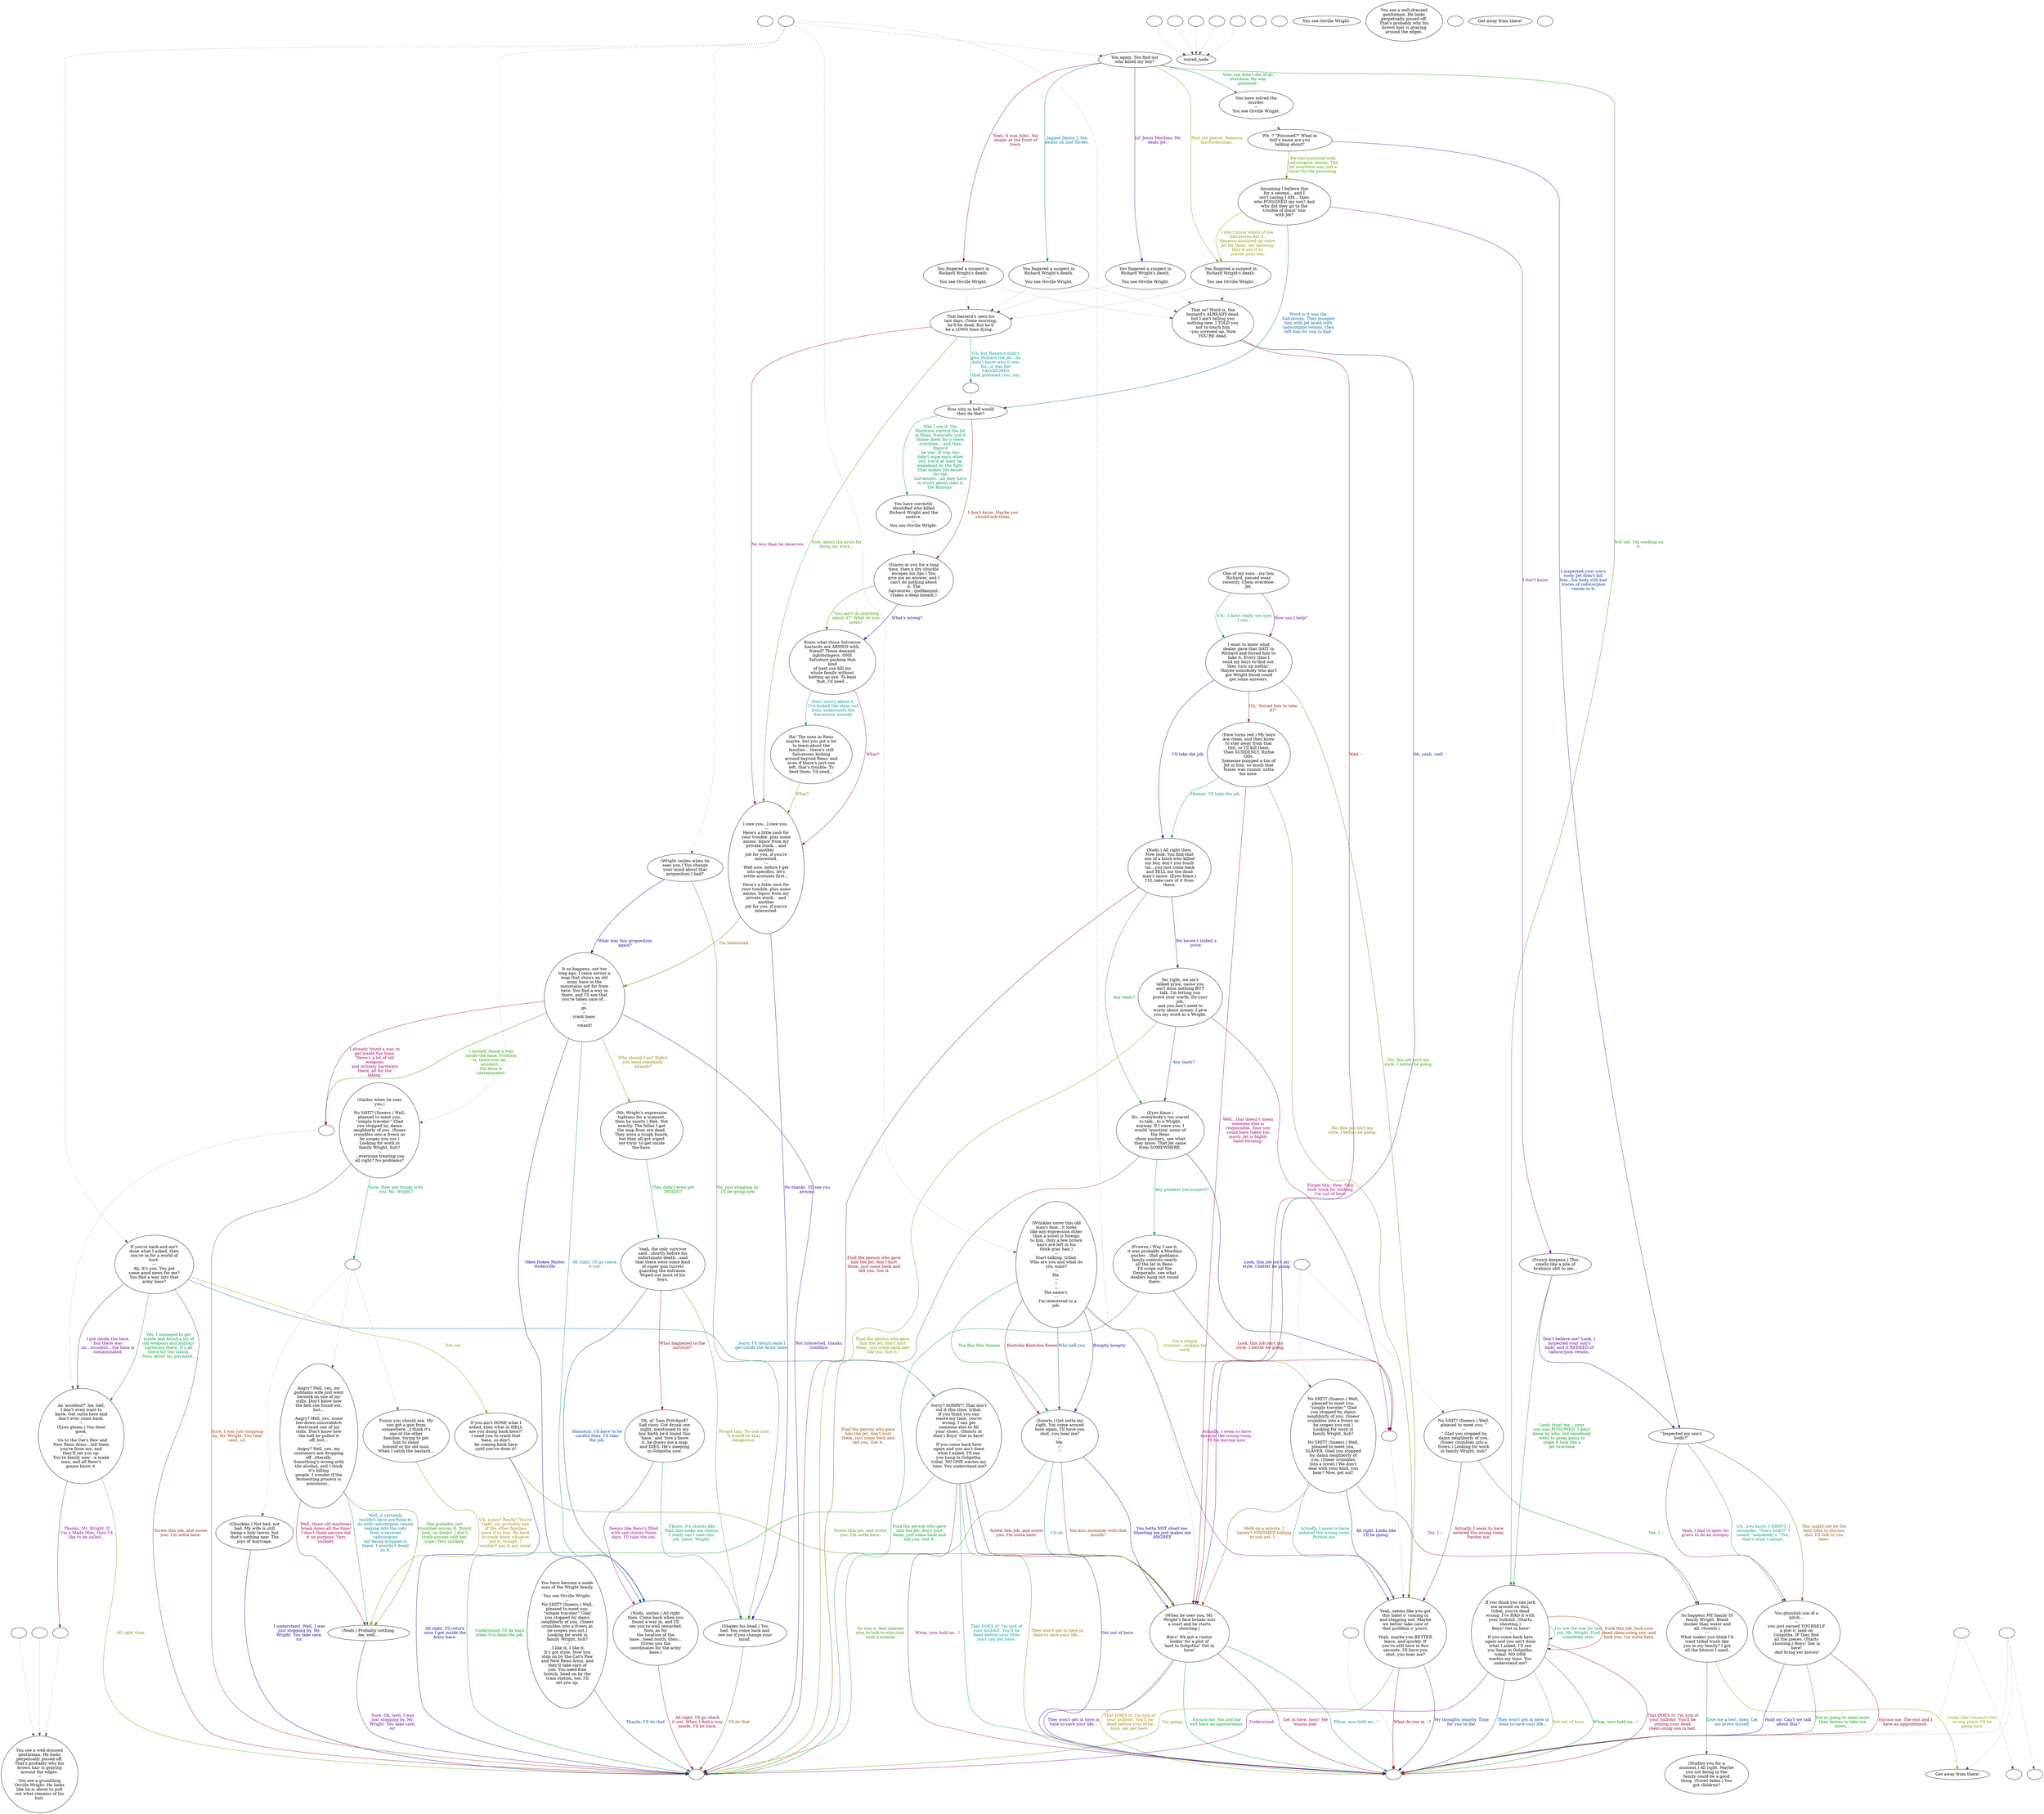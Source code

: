 digraph ncOrvill {
  "checkPartyMembersNearDoor" [style=filled       fillcolor="#FFFFFF"       color="#000000"]
  "checkPartyMembersNearDoor" [label=""]
  "ChooseFromList" [style=filled       fillcolor="#FFFFFF"       color="#000000"]
  "ChooseFromList" [label="You see a well-dressed\ngentleman. He looks\nperpetually pissed off.\nThat's probably why his\nbrown hair is graying\naround the edges.\n---\nYou see a grumbling\nOrville Wright. He looks\nlike he is about to pull\nout what remains of his\nhair."]
  "CLICK_PREV" [style=filled       fillcolor="#FFFFFF"       color="#000000"]
  "CLICK_PREV" -> "ChooseFromList" [style=dotted color="#555555"]
  "CLICK_PREV" [label=""]
  "CLICK_0" [style=filled       fillcolor="#FFFFFF"       color="#000000"]
  "CLICK_0" -> "stored_node" [style=dotted color="#555555"]
  "CLICK_0" [label=""]
  "CLICK_1" [style=filled       fillcolor="#FFFFFF"       color="#000000"]
  "CLICK_1" -> "stored_node" [style=dotted color="#555555"]
  "CLICK_1" [label=""]
  "CLICK_2" [style=filled       fillcolor="#FFFFFF"       color="#000000"]
  "CLICK_2" -> "stored_node" [style=dotted color="#555555"]
  "CLICK_2" [label=""]
  "CLICK_3" [style=filled       fillcolor="#FFFFFF"       color="#000000"]
  "CLICK_3" -> "stored_node" [style=dotted color="#555555"]
  "CLICK_3" [label=""]
  "CLICK_4" [style=filled       fillcolor="#FFFFFF"       color="#000000"]
  "CLICK_4" -> "stored_node" [style=dotted color="#555555"]
  "CLICK_4" [label=""]
  "CLICK_MORE" [style=filled       fillcolor="#FFFFFF"       color="#000000"]
  "CLICK_MORE" -> "ChooseFromList" [style=dotted color="#555555"]
  "CLICK_MORE" [label=""]
  "start" [style=filled       fillcolor="#FFFFFF"       color="#000000"]
  "start" [label=""]
  "critter_p_proc" [style=filled       fillcolor="#FFFFFF"       color="#000000"]
  "critter_p_proc" -> "Node002" [style=dotted color="#555555"]
  "critter_p_proc" -> "Node998" [style=dotted color="#555555"]
  "critter_p_proc" [label=""]
  "pickup_p_proc" [style=filled       fillcolor="#FFFFFF"       color="#000000"]
  "pickup_p_proc" -> "Node998" [style=dotted color="#555555"]
  "pickup_p_proc" [label=""]
  "talk_p_proc" [style=filled       fillcolor="#FFFFFF"       color="#000000"]
  "talk_p_proc" -> "Node006" [style=dotted color="#555555"]
  "talk_p_proc" -> "Node038" [style=dotted color="#555555"]
  "talk_p_proc" -> "Node031" [style=dotted color="#555555"]
  "talk_p_proc" -> "Node029" [style=dotted color="#555555"]
  "talk_p_proc" -> "Node018" [style=dotted color="#555555"]
  "talk_p_proc" -> "Node004" [style=dotted color="#555555"]
  "talk_p_proc" [label=""]
  "destroy_p_proc" [style=filled       fillcolor="#FFFFFF"       color="#000000"]
  "destroy_p_proc" [label=""]
  "look_at_p_proc" [style=filled       fillcolor="#FFFFFF"       color="#000000"]
  "look_at_p_proc" [label="You see Orville Wright."]
  "description_p_proc" [style=filled       fillcolor="#FFFFFF"       color="#000000"]
  "description_p_proc" [label="You see a well-dressed\ngentleman. He looks\nperpetually pissed off.\nThat's probably why his\nbrown hair is graying\naround the edges."]
  "use_skill_on_p_proc" [style=filled       fillcolor="#FFFFFF"       color="#000000"]
  "use_skill_on_p_proc" [label=""]
  "damage_p_proc" [style=filled       fillcolor="#FFFFFF"       color="#000000"]
  "damage_p_proc" [label="Get away from there!"]
  "map_enter_p_proc" [style=filled       fillcolor="#FFFFFF"       color="#000000"]
  "map_enter_p_proc" [label=""]
  "timed_event_p_proc" [style=filled       fillcolor="#FFFFFF"       color="#000000"]
  "timed_event_p_proc" -> "Node001" [style=dotted color="#555555"]
  "timed_event_p_proc" -> "Node998" [style=dotted color="#555555"]
  "timed_event_p_proc" -> "Node003" [style=dotted color="#555555"]
  "timed_event_p_proc" [label=""]
  "Node998" [style=filled       fillcolor="#FFFFFF"       color="#000000"]
  "Node998" [label=""]
  "Node999" [style=filled       fillcolor="#FFFFFF"       color="#000000"]
  "Node999" [label=""]
  "Node001" [style=filled       fillcolor="#FFFFFF"       color="#000000"]
  "Node001" [label="Get away from there!"]
  "Node002" [style=filled       fillcolor="#FFFFFF"       color="#000000"]
  "Node002" [label=""]
  "Node003" [style=filled       fillcolor="#FFFFFF"       color="#000000"]
  "Node003" [label=""]
  "Node004" [style=filled       fillcolor="#FFFFFF"       color="#000000"]
  "Node004" [label="(Wrinkles cover this old\nman's face...it looks\nlike any expression other\nthan a scowl is foreign\nto him. Only a few brown\nhairs are left in his\nthick gray hair.)\n---\nStart talking, tribal.\nWho are you and what do\nyou want?\n---\nMe \n---\n!\n---\nThe name's \n---\n. I'm interested in a\njob."]
  "Node004" -> "Node005" [label="Boogity boogity" color="#370099" fontcolor="#370099"]
  "Node004" -> "Node005" [label="Yoo Boo Hoo Yooooo" color="#00990B" fontcolor="#00990B"]
  "Node004" -> "Node005" [label="Kootchie Kootchie Koooo" color="#990022" fontcolor="#990022"]
  "Node004" -> "Node005" [label="Who hell you" color="#004F99" fontcolor="#004F99"]
  "Node004" -> "Node008" [label="I'm a simple\ntraveler…looking for\nwork." color="#7B9900" fontcolor="#7B9900"]
  "Node004" -> "Node007" [label="Actually, I seem to have\nentered the wrong room.\nI'll be leaving now." color="#8A0099" fontcolor="#8A0099"]
  "Node005" [style=filled       fillcolor="#FFFFFF"       color="#000000"]
  "Node005" [label="(Scowls.) Get outta my\nsight. You come around\nhere again, I'll have you\nshot, you hear me?\n---\nMe \n---\n!"]
  "Node005" -> "Node006" [label="Uh-uh" color="#00995D" fontcolor="#00995D"]
  "Node005" -> "Node006" [label="You kiss mommee with that\nmouth?" color="#993100" fontcolor="#993100"]
  "Node005" -> "Node006" [label="You betta NOT shoot me.\nShooting me just makes me\nANGREE" color="#040099" fontcolor="#040099"]
  "Node005" -> "Node999" [label="Go way n' find sumone\nelse to talk to who izint\nsuch a meanie" color="#299900" fontcolor="#299900"]
  "Node006" [style=filled       fillcolor="#FFFFFF"       color="#000000"]
  "Node006" [label="(When he sees you, Mr.\nWright's face breaks into\na snarl and he starts\nshouting.)\n---\nBoys! We got a visitor\nlookin' for a plot of\nland in Golgotha! Get in\nhere!"]
  "Node006" -> "Node998" [label="Get in here, boyz! Me\nwanna play" color="#990055" fontcolor="#990055"]
  "Node006" -> "Node998" [label="Whoa, now hold on…!" color="#008299" fontcolor="#008299"]
  "Node006" -> "Node998" [label="That DOES it! I'm sick of\nyour bullshit. You'll be\ndead before your little\nboys can get here." color="#998300" fontcolor="#998300"]
  "Node006" -> "Node998" [label="They won't get in here in\ntime to save your life..." color="#570099" fontcolor="#570099"]
  "Node006" -> "Node998" [label="Excuse me. Me and the\nexit have an appointment." color="#00992A" fontcolor="#00992A"]
  "Node007" [style=filled       fillcolor="#FFFFFF"       color="#000000"]
  "Node007" [label="Yeah, seems like you got\nthis habit o' coming in\nand stepping out. Maybe\nwe better take care of\nthat problem o' yours.\n---\nYeah, maybe you BETTER\nleave, and quickly. If\nyou're still here in five\nseconds, I'll have you\nshot, you hear me?"]
  "Node007" -> "Node998" [label="What do you m --?" color="#990003" fontcolor="#990003"]
  "Node007" -> "Node998" [label="My thoughts exactly. Time\nfor you to die." color="#002F99" fontcolor="#002F99"]
  "Node007" -> "Node999" [label="I'm going." color="#5C9900" fontcolor="#5C9900"]
  "Node008" [style=filled       fillcolor="#FFFFFF"       color="#000000"]
  "Node008" [label="No SHIT? (Sneers.) Well,\npleased to meet you,\n\"simple traveler.\" Glad\nyou stopped by, damn\nneighborly of you. (Sneer\ncrumbles into a frown as\nhe scopes you out.)\nLooking for work in\nfamily Wright, huh?\n---\nNo SHIT? (Sneers.) Well,\npleased to meet you,\nSLAVER. Glad you stopped\nby, damn neighborly of\nyou. (Sneer crumbles\ninto a scowl.) We don't\ndeal with your kind, you\nhear? Now, get out!"]
  "Node008" -> "Node010" [label="Yes, I --" color="#990088" fontcolor="#990088"]
  "Node008" -> "Node007" [label="Actually, I seem to have\nentered the wrong room.\nPardon me." color="#00997D" fontcolor="#00997D"]
  "Node008" -> "Node006" [label="Hold on a minute, I\nhaven't FINISHED talking\nto you yet. I…" color="#995000" fontcolor="#995000"]
  "Node008" -> "Node007" [label="All right. Looks like\nI'll be going." color="#240099" fontcolor="#240099"]
  "Node009" [style=filled       fillcolor="#FFFFFF"       color="#000000"]
  "Node009" [label="No SHIT? (Sneers.) Well,\npleased to meet you, \"\n---\n.\" Glad you stopped by,\ndamn neighborly of you.\n(Sneer crumbles into a\nfrown.) Looking for work\nin family Wright, huh?"]
  "Node009" -> "Node010" [label="Yes, I --" color="#099900" fontcolor="#099900"]
  "Node009" -> "Node007" [label="Actually, I seem to have\nentered the wrong room.\nPardon me." color="#990036" fontcolor="#990036"]
  "Node010" [style=filled       fillcolor="#FFFFFF"       color="#000000"]
  "Node010" [label="So happens MY family IS\nfamily Wright. Blood\nthicker than water and\nall. (Scowls.)\n---\nWhat makes you think I'd\nwant tribal trash like\nyou in my family? I got\nall the hitmen I need."]
  "Node010" -> "Node011" [label="Give me a test, then. Let\nme prove myself." color="#006299" fontcolor="#006299"]
  "Node010" -> "Node001" [label="Looks like I came to the\nwrong place. I'll be\ngoing now." color="#8F9900" fontcolor="#8F9900"]
  "Node011" [style=filled       fillcolor="#FFFFFF"       color="#000000"]
  "Node011" [label="(Studies you for a\nmoment.) All right. Maybe\nyou not being in the\nfamily could be a good\nthing. (Scowl fades.) You\ngot children?"]
  "Node012" [style=filled       fillcolor="#FFFFFF"       color="#000000"]
  "Node012" [label="One of my sons…my boy,\nRichard, passed away\nrecently. Chem overdose.\nJet."]
  "Node012" -> "Node013" [label="How can I help?" color="#760099" fontcolor="#760099"]
  "Node012" -> "Node013" [label="Uh…I don't really see how\nI can --" color="#00994A" fontcolor="#00994A"]
  "Node013" [style=filled       fillcolor="#FFFFFF"       color="#000000"]
  "Node013" [label="I want to know what\ndealer gave that SHIT to\nRichard and forced him to\ntake it. Every time I\nsend my boys to find out,\nthey turn up nothin'.\nMaybe somebody who ain't\ngot Wright blood could\nget some answers."]
  "Node013" -> "Node014" [label="Uh, \"forced him to take\nit?\"" color="#991D00" fontcolor="#991D00"]
  "Node013" -> "Node015" [label="I'll take the job." color="#001099" fontcolor="#001099"]
  "Node013" -> "Node007" [label="No, this job isn't my\nstyle. I better be going." color="#3C9900" fontcolor="#3C9900"]
  "Node014" [style=filled       fillcolor="#FFFFFF"       color="#000000"]
  "Node014" [label="(Face turns red.) My boys\nare clean, and they know\nto stay away from that\nshit, or I'll kill them.\nThen SUDDENLY, Richie\nODs.\nSomeone pumped a ton of\nJet in him, so much that\nfumes was runnin' outta\nhis nose."]
  "Node014" -> "Node006" [label="Well…that doesn't mean\nsomeone else is\nresponsible. Your son\ncould have taken too\nmuch. Jet is highly\nhabit-forming." color="#990069" fontcolor="#990069"]
  "Node014" -> "Node015" [label="Hmmm. I'll take the job." color="#009599" fontcolor="#009599"]
  "Node014" -> "Node007" [label="No, this job isn't my\nstyle. I better be going." color="#997000" fontcolor="#997000"]
  "Node015" [style=filled       fillcolor="#FFFFFF"       color="#000000"]
  "Node015" [label="(Nods.) All right then.\nNow look: You find that\nson of a bitch who killed\nmy boy, don't you touch\n'im…you just come back\nand TELL me the dead\nman's name. (Eyes blaze.)\nI'LL take care of it from\nthere."]
  "Node015" -> "Node016" [label="We haven't talked a\nprice." color="#430099" fontcolor="#430099"]
  "Node015" -> "Node017" [label="Any leads?" color="#009917" fontcolor="#009917"]
  "Node015" -> "Node999" [label="Find the person who gave\nhim the Jet, don't hurt\nthem, just come back and\ntell you. Got it." color="#990016" fontcolor="#990016"]
  "Node016" [style=filled       fillcolor="#FFFFFF"       color="#000000"]
  "Node016" [label="Yer right, we ain't\ntalked price, cause you\nain't done nothing BUT\ntalk. I'm letting you\nprove your worth. Do your\njob,\nand you don't need to\nworry about money. I give\nyou my word as a Wright."]
  "Node016" -> "Node017" [label="Any leads?" color="#004399" fontcolor="#004399"]
  "Node016" -> "Node999" [label="Find the person who gave\nhim the Jet, don't hurt\nthem, just come back and\ntell you. Got it." color="#6F9900" fontcolor="#6F9900"]
  "Node016" -> "Node989" [label="Forget this, then. Only\nfools work for nothing.\nI'm out of here." color="#960099" fontcolor="#960099"]
  "Node017" [style=filled       fillcolor="#FFFFFF"       color="#000000"]
  "Node017" [label="(Eyes blaze.)\nNo…everybody's too scared\nto talk…to a Wright,\nanyway. If I were you, I\nwould 'question' some of\nthe Reno\nchem pushers, see what\nthey know. That Jet came\nfrom SOMEWHERE."]
  "Node017" -> "Node043" [label="Any pushers you suspect?" color="#009969" fontcolor="#009969"]
  "Node017" -> "Node999" [label="Find the person who gave\nhim the Jet, don't hurt\nthem, just come back and\ntell you. Got it." color="#993D00" fontcolor="#993D00"]
  "Node017" -> "Node989" [label="Look, this job isn't my\nstyle. I better be going." color="#100099" fontcolor="#100099"]
  "Node018" [style=filled       fillcolor="#FFFFFF"       color="#000000"]
  "Node018" [label="You again. You find out\nwho killed my boy?"]
  "Node018" -> "Node022" [label="Not yet. I'm working on\nit." color="#1D9900" fontcolor="#1D9900"]
  "Node018" -> "Node988" [label="Yeah, it was Jules, the\ndealer at the front of\ntown." color="#990049" fontcolor="#990049"]
  "Node018" -> "Node987" [label="Jagged Jimmy J, the\ndealer on 2nd Street." color="#007699" fontcolor="#007699"]
  "Node018" -> "Node986" [label="That old geezer, Renesco\nthe Rocketman." color="#998F00" fontcolor="#998F00"]
  "Node018" -> "Node985" [label="Lil' Jesus Mordino. He\ndeals Jet." color="#630099" fontcolor="#630099"]
  "Node018" -> "Node984" [label="Your son didn't die of an\noverdose. He was\npoisoned." color="#009936" fontcolor="#009936"]
  "Node019" [style=filled       fillcolor="#FFFFFF"       color="#000000"]
  "Node019" [label="That so? Word is, the\nbastard's ALREADY dead,\nbut I ain't telling you\nnothing new. I TOLD you\nnot to touch him\n- you screwed up. Now,\nYOU'RE dead."]
  "Node019" -> "Node006" [label="Wait --" color="#990A00" fontcolor="#990A00"]
  "Node019" -> "Node006" [label="Oh, yeah, well --" color="#002399" fontcolor="#002399"]
  "Node020" [style=filled       fillcolor="#FFFFFF"       color="#000000"]
  "Node020" [label="That bastard's seen his\nlast days. Come morning,\nhe'll be dead. But he'll\nbe a LONG time dying…"]
  "Node020" -> "Node021" [label="Now, about the price for\ndoing my work…" color="#509900" fontcolor="#509900"]
  "Node020" -> "Node021" [label="No less than he deserves." color="#99007C" fontcolor="#99007C"]
  "Node020" -> "Node983" [label="Uh, but Renesco didn't\ngive Richard the Jet...he\ndidn't know who it was\nfor...it was the\nSALVATORES\n that poisoned your son." color="#009989" fontcolor="#009989"]
  "Node021" [style=filled       fillcolor="#FFFFFF"       color="#000000"]
  "Node021" [label="I owe you…I owe you. \n---\nHere's a little cash for\nyour trouble, plus some\nammo, liquor from my\nprivate stock… and\nanother\njob for you, if you're\ninterested.\n---\nWell now, before I get\ninto specifics, let's\nsettle accounts first…\n---\nHere's a little cash for\nyour trouble, plus some\nammo, liquor from my\nprivate stock… and\nanother\njob for you, if you're\ninterested."]
  "Node021" -> "Node024" [label="I'm interested." color="#995C00" fontcolor="#995C00"]
  "Node021" -> "Node028" [label="No thanks. I'll see you\naround." color="#300099" fontcolor="#300099"]
  "Node022" [style=filled       fillcolor="#FFFFFF"       color="#000000"]
  "Node022" [label="If you think you can jerk\nme around on this,\ntribal, you're dead\nwrong. I've HAD it with\nyour bullshit. (Starts\nshouting.)\n Boys! Get in here!\n---\nIf you come back here\nagain and you ain't done\nwhat I asked, I'll see\nyou hang in Golgotha,\ntribal. NO ONE\nwastes my time. You\nunderstand me?"]
  "Node022" -> "Node998" [label="Whoa, now hold on…!" color="#009903" fontcolor="#009903"]
  "Node022" -> "Node998" [label="That DOES it! I'm sick of\nyour bullshit. You'll be\njoining your dead\nchem-using son in hell." color="#99002A" fontcolor="#99002A"]
  "Node022" -> "Node998" [label="They won't get in here in\ntime to save your life..." color="#005699" fontcolor="#005699"]
  "Node022" -> "Node998" [label="Get out of here." color="#839900" fontcolor="#839900"]
  "Node022" -> "Node999" [label="Understood." color="#820099" fontcolor="#820099"]
  "Node022" -> "Node022" [label="I'm not the one for this\njob, Mr. Wright. Find\nsomebody else." color="#009956" fontcolor="#009956"]
  "Node022" -> "Node022" [label="Fuck this job, fuck your\ndead chem-using son, and\nfuck you. I'm outta here." color="#992900" fontcolor="#992900"]
  "Node024" [style=filled       fillcolor="#FFFFFF"       color="#000000"]
  "Node024" [label="It so happens, not too\nlong ago, I came across a\nmap that shows an old\narmy base in the\nmountains not far from\nhere. You find a way in\nthere, and I'll see that\nyou're taken care of…\n---\n go. \n---\n crack base. \n---\n smash!"]
  "Node024" -> "Node030" [label="Okee Dokee Mister\nOrderville" color="#000399" fontcolor="#000399"]
  "Node024" -> "Node979" [label="I already found a way\ninside the base. Problem\nis, there was an...\naccident...\nthe base is\ncontaminated." color="#309900" fontcolor="#309900"]
  "Node024" -> "Node979" [label="I already found a way to\nget inside the base.\nThere's a lot of old\nweapons\nand military hardware\nthere, all for the\ntaking." color="#99005D" fontcolor="#99005D"]
  "Node024" -> "Node030" [label="All right. I'll go check\nit out." color="#008999" fontcolor="#008999"]
  "Node024" -> "Node025" [label="Why should I go? Didn't\nyou send somebody\nalready?" color="#997C00" fontcolor="#997C00"]
  "Node024" -> "Node999" [label="Not interested, thanks.\nGoodbye." color="#4F0099" fontcolor="#4F0099"]
  "Node025" [style=filled       fillcolor="#FFFFFF"       color="#000000"]
  "Node025" [label="(Mr. Wright's expression\ntightens for a moment,\nthen he snorts.) Heh. Not\nexactly. The fellas I got\nthe map from are dead.\nThey were a tough bunch,\nbut they all got wiped\nout tryin' to get inside\nthe base."]
  "Node025" -> "Node026" [label="They didn't even get\nINSIDE?" color="#009923" fontcolor="#009923"]
  "Node026" [style=filled       fillcolor="#FFFFFF"       color="#000000"]
  "Node026" [label="Yeah, the only survivor\nsaid…shortly before his\nunfortunate death…said\nthat there were some kind\nof super gun turrets\nguarding the entrance.\nWiped out most of his\nboys."]
  "Node026" -> "Node027" [label="What happened to the\nsurvivor?" color="#99000A" fontcolor="#99000A"]
  "Node026" -> "Node030" [label="Hmmmm. I'll have to be\ncareful then. I'll take\nthe job." color="#003799" fontcolor="#003799"]
  "Node026" -> "Node028" [label="Forget this. No one said\nit would be that\ndangerous." color="#639900" fontcolor="#639900"]
  "Node027" [style=filled       fillcolor="#FFFFFF"       color="#000000"]
  "Node027" [label="Oh, ol' Sam Pritchard?\nSad story. Got drunk one\nnight, mentioned to my\nboy Keith he'd found this\n'base,' and 'fore y'know\nit, he draws me a map\nand DIES. He's sleeping\nin Golgotha now."]
  "Node027" -> "Node030" [label="Seems like Reno's filled\nwith sad stories these\ndays. I'll take the job." color="#990090" fontcolor="#990090"]
  "Node027" -> "Node028" [label="Y'know, it's stories like\nthat that make me realize\nI really can't take this\njob. Later, Wright." color="#009975" fontcolor="#009975"]
  "Node028" [style=filled       fillcolor="#FFFFFF"       color="#000000"]
  "Node028" [label="(Shakes his head.) Too\nbad. You come back and\nsee me if you change your\nmind."]
  "Node028" -> "Node999" [label="I'll do that." color="#994900" fontcolor="#994900"]
  "Node029" [style=filled       fillcolor="#FFFFFF"       color="#000000"]
  "Node029" [label="(Wright smiles when he\nsees you.) You change\nyour mind about that\nproposition I had?"]
  "Node029" -> "Node024" [label="What was this proposition\nagain?" color="#1C0099" fontcolor="#1C0099"]
  "Node029" -> "Node028" [label="No, just stopping by.\nI'll be going now." color="#109900" fontcolor="#109900"]
  "Node030" [style=filled       fillcolor="#FFFFFF"       color="#000000"]
  "Node030" [label="(Nods, smiles.) All right\nthen. Come back when you\nfound a way in, and I'll\nsee you're well rewarded.\nNow, as for\nthe location of the\nbase…head north, then…\n(Gives you the\ncoordinates for the army\nbase.)"]
  "Node030" -> "Node999" [label="All right. I'll go check\nit out. When I find a way\ninside, I'll be back." color="#99003D" fontcolor="#99003D"]
  "Node031" [style=filled       fillcolor="#FFFFFF"       color="#000000"]
  "Node031" [label="If you're back and ain't\ndone what I asked, then\nyou're in for a world of\nhurt.\n---\nAh, it's you. You got\nsome good news for me?\nYou find a way into that\narmy base?"]
  "Node031" -> "Node034" [label="Sorry. I'll return once I\nget inside the Army base." color="#006A99" fontcolor="#006A99"]
  "Node031" -> "Node032" [label="Not yet." color="#969900" fontcolor="#969900"]
  "Node031" -> "Node037" [label="I got inside the base,\nbut there was\nan…accident…the base is\ncontaminated." color="#6F0099" fontcolor="#6F0099"]
  "Node031" -> "Node037" [label="Yes. I managed to get\ninside and found a lot of\nold weapons and military\nhardware there. It's all\nthere for the taking.\n Now, about my payment…" color="#009942" fontcolor="#009942"]
  "Node031" -> "Node999" [label="Screw this job, and screw\nyou. I'm outta here." color="#991600" fontcolor="#991600"]
  "Node032" [style=filled       fillcolor="#FFFFFF"       color="#000000"]
  "Node032" [label="If you ain't DONE what I\nasked, then what in HELL\nare you doing back here?!\nI need you to crack that\nbase, so don't\nbe coming back here\nuntil you've done it!"]
  "Node032" -> "Node999" [label="All right. I'll return\nonce I get inside the\nArmy base." color="#001799" fontcolor="#001799"]
  "Node032" -> "Node006" [label="Screw this job, and screw\nyou. I'm outta here." color="#449900" fontcolor="#449900"]
  "Node034" [style=filled       fillcolor="#FFFFFF"       color="#000000"]
  "Node034" [label="Sorry? SORRY?! That don't\ncut it this time, tribal.\nIf you think you can\nwaste my time, you're\nwrong. I can get\nsomeone else to fill\nyour shoes. (Shouts at\ndoor.) Boys! Get in here!\n---\nIf you come back here\nagain and you ain't done\nwhat I asked, I'll see\nyou hang in Golgotha,\ntribal. NO ONE wastes my\n time. You understand me?"]
  "Node034" -> "Node998" [label="Whoa, now hold on…!" color="#990070" fontcolor="#990070"]
  "Node034" -> "Node998" [label="That DOES it! I'm sick of\nyour bullshit. You'll be\ndead before your little\nboys can get here." color="#009995" fontcolor="#009995"]
  "Node034" -> "Node998" [label="They won't get in here in\ntime to save your life..." color="#996800" fontcolor="#996800"]
  "Node034" -> "Node998" [label="Get out of here." color="#3C0099" fontcolor="#3C0099"]
  "Node034" -> "Node999" [label="Understood. I'll be back\nwhen I've done the job." color="#00990F" fontcolor="#00990F"]
  "Node034" -> "Node006" [label="Screw this job, and screw\nyou. I'm outta here." color="#99001E" fontcolor="#99001E"]
  "Node035" [style=filled       fillcolor="#FFFFFF"       color="#000000"]
  "Node035" [label="You have become a made\nman of the Wright family.\n---\nYou see Orville Wright.\n---\nNo SHIT? (Sneers.) Well,\npleased to meet you,\n\"simple traveler.\" Glad\nyou stopped by, damn\nneighborly of you. (Sneer\ncrumbles into a frown as\nhe scopes you out.)\nLooking for work in\nfamily Wright, huh?\n---\n. I like it, I like it.\nIt's got style. Now you\nstop on by the Cat's Paw\nand New Reno Arms, and\nthey'll take care of\nyou. You need free\nhootch, head on by the\ntrain station, too. I'll\nset you up."]
  "Node035" -> "Node999" [label="Thanks. I'll do that." color="#004A99" fontcolor="#004A99"]
  "Node037" [style=filled       fillcolor="#FFFFFF"       color="#000000"]
  "Node037" [label="An 'accident?' Aw, hell,\nI don't even want to\nknow. Get outta here and\ndon't ever come back.\n---\n(Eyes gleam.) You done\ngood,\n---\n. Go to the Cat's Paw and\nNew Reno Arms…tell them\nyou're from me, and\nthey'll set you up.\nYou're family now…a made\nman, and all Reno's\ngonna know it."]
  "Node037" -> "Node999" [label="All right then." color="#779900" fontcolor="#779900"]
  "Node037" -> "Node982" [label="Thanks, Mr. Wright. If\nI'm a Made Man, then I'd\nlike to be called…" color="#8F0099" fontcolor="#8F0099"]
  "Node038" [style=filled       fillcolor="#FFFFFF"       color="#000000"]
  "Node038" [label="(Smiles when he sees\nyou.)\n---\nNo SHIT? (Sneers.) Well,\npleased to meet you,\n\"simple traveler.\" Glad\nyou stopped by, damn\nneighborly of you. (Sneer\ncrumbles into a frown as\nhe scopes you out.)\nLooking for work in\nfamily Wright, huh?\n---\n…everyone treating you\nall right? No problems?"]
  "Node038" -> "Node981" [label="Sure. How are things with\nyou, Mr. Wright?" color="#009962" fontcolor="#009962"]
  "Node038" -> "Node999" [label="Sure. I was just stopping\nby, Mr. Wright. You take\ncare, sir." color="#993500" fontcolor="#993500"]
  "Node039" [style=filled       fillcolor="#FFFFFF"       color="#000000"]
  "Node039" [label="(Chuckles.) Not bad, not\nbad. My wife is still\nbeing a holy terror, but\nthat's nothing new. The\njoys of marriage."]
  "Node039" -> "Node999" [label="I understand. Well, I was\njust stopping by, Mr.\nWright. You take care,\nsir." color="#090099" fontcolor="#090099"]
  "Node040" [style=filled       fillcolor="#FFFFFF"       color="#000000"]
  "Node040" [label="Angry? Hell, yes, my\ngoddamn wife just went\nberserk on one of my\nstills. Don't know how\nthe hell she found out,\nbut…\n---\nAngry? Hell, yes, some\nlow-down sonuvabitch\ndestroyed one of my\nstills. Don't know how\nthe hell he pulled it\noff, but…\n---\nAngry? Hell, yes, my\ncustomers are dropping\noff...literally.\nSomething's wrong with\nthe alcohol, and I think\nit's killing\npeople. I wonder if the\nfermenting process is\npoisonous..."]
  "Node040" -> "Node042" [label="She probably just\nstumbled across it. Dumb\nluck, no doubt! I don't\nthink anyone told her,\nnope. Very unlikely." color="#249900" fontcolor="#249900"]
  "Node040" -> "Node042" [label="Well, those old machines\nbreak down all the time!\nI don't think anyone did\nit on purpose. Very\nunlikely." color="#990051" fontcolor="#990051"]
  "Node040" -> "Node042" [label="Well, it certainly\ncouldn't have anything to\ndo with radscorpion venom\nleaking into the vats\nfrom a severed\nradscorpion\ntail being dropped in\nthere. I wouldn't dwell\non it." color="#007D99" fontcolor="#007D99"]
  "Node041" [style=filled       fillcolor="#FFFFFF"       color="#000000"]
  "Node041" [label="Funny you should ask. My\nson got a gun from\nsomewhere…I think it's\none of the other\nfamilies, trying to get\nhim to shoot\nhimself or his old man.\nWhen I catch the bastard…"]
  "Node041" -> "Node042" [label="Uh, a gun? Really? You're\nright, sir, probably one\nof the other families\ngave it to him. Be hard\nto track down whoever\ndid it, though. I\nwouldn't pay it any mind." color="#998800" fontcolor="#998800"]
  "Node042" [style=filled       fillcolor="#FFFFFF"       color="#000000"]
  "Node042" [label="(Nods.) Probably nothing.\nAw, well…"]
  "Node042" -> "Node999" [label="Sure. Oh, well, I was\njust stopping by, Mr.\nWright. You take care,\nsir." color="#5B0099" fontcolor="#5B0099"]
  "Node043" [style=filled       fillcolor="#FFFFFF"       color="#000000"]
  "Node043" [label="(Frowns.) Way I see it,\nit was probably a Mordino\npusher…that goddamn\nfamily controls nearly\nall the Jet in Reno.\nI'd scope out the\nDesperado, see what\ndealers hang out round\nthere."]
  "Node043" -> "Node999" [label="Find the person who gave\nhim the Jet, don't hurt\nthem, just come back and\ntell you. Got it." color="#00992F" fontcolor="#00992F"]
  "Node043" -> "Node989" [label="Look, this job isn't my\nstyle. I better be going." color="#990200" fontcolor="#990200"]
  "Node044" [style=filled       fillcolor="#FFFFFF"       color="#000000"]
  "Node044" [label="Wh -? \"Poisoned?\" What in\nhell's name are you\ntalking about?"]
  "Node044" -> "Node045" [label="I inspected your son's\nbody. Jet didn't kill\nhim...his body still had\ntraces of radscorpion\nvenom in it." color="#002B99" fontcolor="#002B99"]
  "Node044" -> "Node047" [label="He was poisoned with\nradscorpion venom. The\nJet overdose was just a\ncover for the poisoning." color="#579900" fontcolor="#579900"]
  "Node045" [style=filled       fillcolor="#FFFFFF"       color="#000000"]
  "Node045" [label="\"Inspected my son's\nbody?\""]
  "Node045" -> "Node046" [label="Yeah, I had to open his\ngrave to do an autopsy." color="#990084" fontcolor="#990084"]
  "Node045" -> "Node046" [label="Uh…you know, I DIDN'T. I\nmisspoke. \"Son's body?\" I\nmeant \"somebody's.\" Yes,\nthat's what I meant." color="#009982" fontcolor="#009982"]
  "Node045" -> "Node046" [label="This might not be the\nbest time to discuss\nthis. I'll talk to you\nlater." color="#995500" fontcolor="#995500"]
  "Node046" [style=filled       fillcolor="#FFFFFF"       color="#000000"]
  "Node046" [label="You ghoulish son of a\nbitch…\n---\nyou just earned YOURSELF\na plot o' land on\nGolgotha. IF they find\nall the pieces. (Starts\nshouting.) Boys! Get in\nhere!\n And bring yer knives!"]
  "Node046" -> "Node998" [label="Hold on! Can't we talk\nabout this?" color="#280099" fontcolor="#280099"]
  "Node046" -> "Node998" [label="You're going to need more\nthan knives to take me\ndown…" color="#049900" fontcolor="#049900"]
  "Node046" -> "Node998" [label="Excuse me. The exit and I\nhave an appointment." color="#990031" fontcolor="#990031"]
  "Node047" [style=filled       fillcolor="#FFFFFF"       color="#000000"]
  "Node047" [label="Assuming I believe this\nfor a second... and I\nain't saying I AM... then\nwho POISONED my son? And\nwhy did they go to the\ntrouble of dosin' him\nwith Jet?"]
  "Node047" -> "Node048" [label="Word is it was the\nSalvatores. They pumped\nhim with Jet laced with\nradscorpion venom, then\nleft him for you to find." color="#005E99" fontcolor="#005E99"]
  "Node047" -> "Node986" [label="I don't know which of the\nSalvatores did it.\nRenesco doctored up some\nJet for them, not knowing\nthey'd use it to\n poison your son." color="#8A9900" fontcolor="#8A9900"]
  "Node047" -> "Node052" [label="I don't know." color="#7B0099" fontcolor="#7B0099"]
  "Node048" [style=filled       fillcolor="#FFFFFF"       color="#000000"]
  "Node048" [label="Now why in hell would\nthey do that?"]
  "Node048" -> "Node980" [label="Way I see it, the\nMordinos control the Jet\nin Reno. Naturally, you'd\nblame them for a chem\noverdose... and then\nthere'd\nbe war. IF you two\ndidn't wipe each other\nout, you'd at least be\nweakened by the fight.\nThat makes life easier\nfor the\nSalvatores…all they have\nto worry about then is\nthe Bishops." color="#00994E" fontcolor="#00994E"]
  "Node048" -> "Node049" [label="I don't know. Maybe you\nshould ask them." color="#992200" fontcolor="#992200"]
  "Node049" [style=filled       fillcolor="#FFFFFF"       color="#000000"]
  "Node049" [label="(Stares at you for a long\ntime, then a dry chuckle\nescapes his lips.) You\ngive me an answer, and I\ncan't do nothing about\nit. The\nSalvatores…goddammit.\n(Takes a deep breath.)"]
  "Node049" -> "Node050" [label="What's wrong?" color="#000B99" fontcolor="#000B99"]
  "Node049" -> "Node050" [label="\"You can't do anything\nabout it?\" What do you\nmean?" color="#389900" fontcolor="#389900"]
  "Node050" [style=filled       fillcolor="#FFFFFF"       color="#000000"]
  "Node050" [label="Know what those Salvatore\nbastards are ARMED with,\nfriend? Those damned\nlightbringers. ONE\nSalvatore packing that\nkind\nof heat can kill my\nwhole family without\nbatting an eye. To beat\nthat, I'd need…"]
  "Node050" -> "Node021" [label="What?" color="#990064" fontcolor="#990064"]
  "Node050" -> "Node051" [label="Don't worry about it,\nI've kicked the shins out\nfrom underneath the\nSalvatores already." color="#009199" fontcolor="#009199"]
  "Node051" [style=filled       fillcolor="#FFFFFF"       color="#000000"]
  "Node051" [label="Ha! The ones in Reno\nmaybe, but you got a lot\nto learn about the\nfamilies... there's still\nSalvatores kicking\naround beyond Reno, and\neven if there's just one\nleft, that's trouble. To\nbeat them, I'd need..."]
  "Node051" -> "Node021" [label="What?" color="#997400" fontcolor="#997400"]
  "Node052" [style=filled       fillcolor="#FFFFFF"       color="#000000"]
  "Node052" [label="(Frown deepens.) This\nsmells like a pile of\nbrahmin shit to me..."]
  "Node052" -> "Node045" [label="Don't believe me? Look, I\ninspected your son's\nbody, and it REEKED of\nradscorpion venom." color="#480099" fontcolor="#480099"]
  "Node052" -> "Node022" [label="Look, trust me... your\nson was POISONED. I don't\nknow by who, but somebody\nwent to great pains to\nmake it look like a\n Jet overdose." color="#00991B" fontcolor="#00991B"]
  "Node990" [style=filled       fillcolor="#FFFFFF"       color="#000000"]
  "Node990" -> "Node008" [style=dotted color="#555555"]
  "Node990" -> "Node009" [style=dotted color="#555555"]
  "Node990" [label=""]
  "Node989" [style=filled       fillcolor="#FFFFFF"       color="#000000"]
  "Node989" -> "Node007" [style=dotted color="#555555"]
  "Node989" [label=""]
  "Node988" [style=filled       fillcolor="#FFFFFF"       color="#000000"]
  "Node988" -> "Node019" [style=dotted color="#555555"]
  "Node988" -> "Node020" [style=dotted color="#555555"]
  "Node988" [label="You fingered a suspect in\nRichard Wright's death.\n---\nYou see Orville Wright."]
  "Node987" [style=filled       fillcolor="#FFFFFF"       color="#000000"]
  "Node987" -> "Node019" [style=dotted color="#555555"]
  "Node987" -> "Node020" [style=dotted color="#555555"]
  "Node987" [label="You fingered a suspect in\nRichard Wright's death.\n---\nYou see Orville Wright."]
  "Node986" [style=filled       fillcolor="#FFFFFF"       color="#000000"]
  "Node986" -> "Node019" [style=dotted color="#555555"]
  "Node986" -> "Node020" [style=dotted color="#555555"]
  "Node986" [label="You fingered a suspect in\nRichard Wright's death.\n---\nYou see Orville Wright."]
  "Node985" [style=filled       fillcolor="#FFFFFF"       color="#000000"]
  "Node985" -> "Node019" [style=dotted color="#555555"]
  "Node985" -> "Node020" [style=dotted color="#555555"]
  "Node985" [label="You fingered a suspect in\nRichard Wright's death.\n---\nYou see Orville Wright."]
  "Node984" [style=filled       fillcolor="#FFFFFF"       color="#000000"]
  "Node984" -> "Node044" [style=dotted color="#555555"]
  "Node984" [label="You have solved the\nmurder.\n---\nYou see Orville Wright."]
  "Node983" [style=filled       fillcolor="#FFFFFF"       color="#000000"]
  "Node983" -> "Node048" [style=dotted color="#555555"]
  "Node983" [label=""]
  "Node982" [style=filled       fillcolor="#FFFFFF"       color="#000000"]
  "Node982" -> "ChooseFromList" [style=dotted color="#555555"]
  "Node982" [label=""]
  "Node981" [style=filled       fillcolor="#FFFFFF"       color="#000000"]
  "Node981" -> "Node040" [style=dotted color="#555555"]
  "Node981" -> "Node041" [style=dotted color="#555555"]
  "Node981" -> "Node039" [style=dotted color="#555555"]
  "Node981" [label=""]
  "Node980" [style=filled       fillcolor="#FFFFFF"       color="#000000"]
  "Node980" -> "Node049" [style=dotted color="#555555"]
  "Node980" [label="You have correctly\nidentified who killed\nRichard Wright and the\nmotive.\n---\nYou see Orville Wright."]
  "Node979" [style=filled       fillcolor="#FFFFFF"       color="#000000"]
  "Node979" -> "Node037" [style=dotted color="#555555"]
  "Node979" [label=""]
}